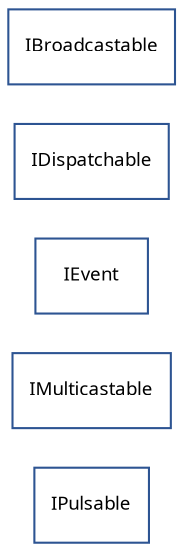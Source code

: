 strict digraph interface_diagram {
  rankdir=LR;
  IPulsable[
    label="IPulsable",
    URL="IPulsable.html",
    tooltip="com.sekati.events.IPulsable",
    fontname="Verdana-Italic",
    fontsize="9"
    color="#2d5492"
    shape="record"
  ];
  IMulticastable[
    label="IMulticastable",
    URL="IMulticastable.html",
    tooltip="com.sekati.events.IMulticastable",
    fontname="Verdana-Italic",
    fontsize="9"
    color="#2d5492"
    shape="record"
  ];
  IEvent[
    label="IEvent",
    URL="IEvent.html",
    tooltip="com.sekati.events.IEvent",
    fontname="Verdana-Italic",
    fontsize="9"
    color="#2d5492"
    shape="record"
  ];
  IDispatchable[
    label="IDispatchable",
    URL="IDispatchable.html",
    tooltip="com.sekati.events.IDispatchable",
    fontname="Verdana-Italic",
    fontsize="9"
    color="#2d5492"
    shape="record"
  ];
  IBroadcastable[
    label="IBroadcastable",
    URL="IBroadcastable.html",
    tooltip="com.sekati.events.IBroadcastable",
    fontname="Verdana-Italic",
    fontsize="9"
    color="#2d5492"
    shape="record"
  ];
}
